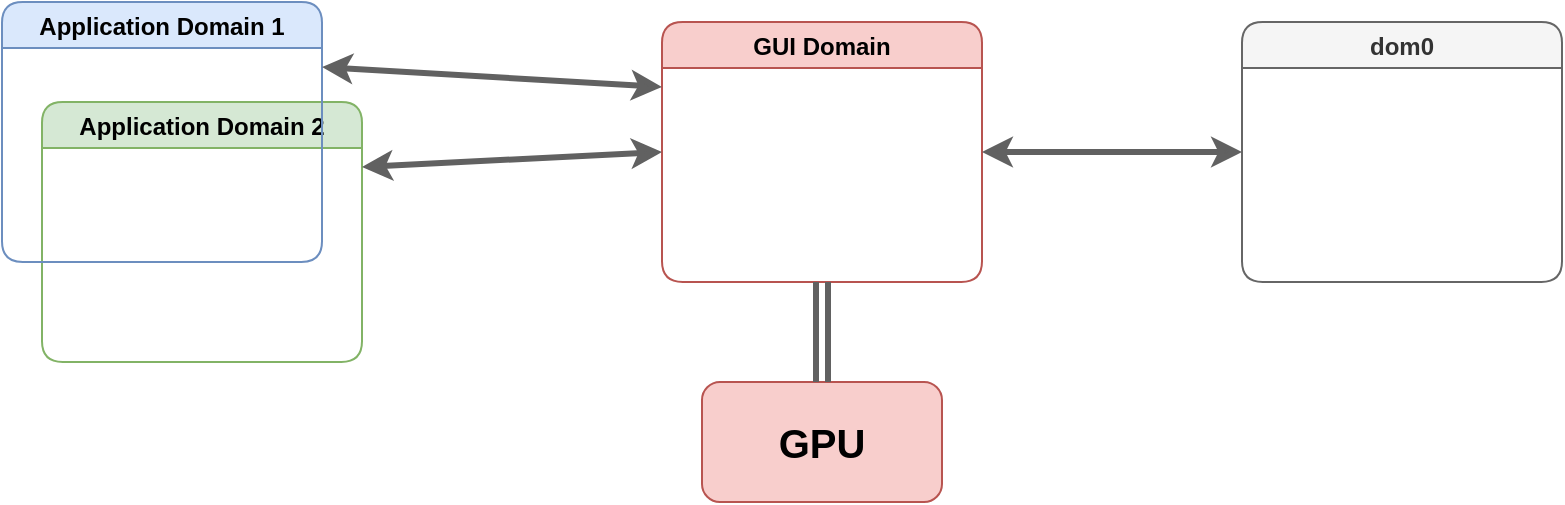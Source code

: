 <mxfile version="12.5.5" type="device"><diagram id="y9yuYFJlzVnV-GFgSfWg" name="Page-1"><mxGraphModel dx="1360" dy="831" grid="1" gridSize="10" guides="1" tooltips="1" connect="1" arrows="1" fold="1" page="1" pageScale="1" pageWidth="827" pageHeight="1169" math="0" shadow="0"><root><mxCell id="0"/><mxCell id="1" parent="0"/><mxCell id="Ns9pXRt0X4LLebf6ENx6-1" value="GUI Domain" style="swimlane;fillColor=#f8cecc;strokeColor=#b85450;rounded=1;" vertex="1" parent="1"><mxGeometry x="350" y="40" width="160" height="130" as="geometry"/></mxCell><mxCell id="Ns9pXRt0X4LLebf6ENx6-2" value="Application Domain 2" style="swimlane;fillColor=#d5e8d4;strokeColor=#82b366;rounded=1;" vertex="1" parent="1"><mxGeometry x="40" y="80" width="160" height="130" as="geometry"/></mxCell><mxCell id="Ns9pXRt0X4LLebf6ENx6-3" value="Application Domain 1" style="swimlane;fillColor=#dae8fc;strokeColor=#6c8ebf;rounded=1;" vertex="1" parent="1"><mxGeometry x="20" y="30" width="160" height="130" as="geometry"/></mxCell><mxCell id="Ns9pXRt0X4LLebf6ENx6-4" value="dom0" style="swimlane;fillColor=#f5f5f5;strokeColor=#666666;rounded=1;fontColor=#333333;" vertex="1" parent="1"><mxGeometry x="640" y="40" width="160" height="130" as="geometry"/></mxCell><mxCell id="Ns9pXRt0X4LLebf6ENx6-7" value="" style="endArrow=classic;startArrow=classic;html=1;strokeColor=#616161;strokeWidth=3;entryX=0;entryY=0.25;entryDx=0;entryDy=0;exitX=1;exitY=0.25;exitDx=0;exitDy=0;" edge="1" parent="1" source="Ns9pXRt0X4LLebf6ENx6-3" target="Ns9pXRt0X4LLebf6ENx6-1"><mxGeometry width="50" height="50" relative="1" as="geometry"><mxPoint x="20" y="280" as="sourcePoint"/><mxPoint x="70" y="230" as="targetPoint"/></mxGeometry></mxCell><mxCell id="Ns9pXRt0X4LLebf6ENx6-8" value="" style="endArrow=classic;startArrow=classic;html=1;strokeColor=#616161;strokeWidth=3;entryX=0;entryY=0.5;entryDx=0;entryDy=0;exitX=1;exitY=0.25;exitDx=0;exitDy=0;" edge="1" parent="1" source="Ns9pXRt0X4LLebf6ENx6-2" target="Ns9pXRt0X4LLebf6ENx6-1"><mxGeometry width="50" height="50" relative="1" as="geometry"><mxPoint x="190" y="72.5" as="sourcePoint"/><mxPoint x="360" y="82.5" as="targetPoint"/></mxGeometry></mxCell><mxCell id="Ns9pXRt0X4LLebf6ENx6-9" value="" style="endArrow=classic;startArrow=classic;html=1;strokeColor=#616161;strokeWidth=3;entryX=0;entryY=0.5;entryDx=0;entryDy=0;" edge="1" parent="1" target="Ns9pXRt0X4LLebf6ENx6-4"><mxGeometry width="50" height="50" relative="1" as="geometry"><mxPoint x="510" y="105" as="sourcePoint"/><mxPoint x="660" y="101.25" as="targetPoint"/></mxGeometry></mxCell><mxCell id="Ns9pXRt0X4LLebf6ENx6-11" value="GPU" style="rounded=1;whiteSpace=wrap;html=1;fontStyle=1;fontSize=20;fillColor=#f8cecc;strokeColor=#b85450;" vertex="1" parent="1"><mxGeometry x="370" y="220" width="120" height="60" as="geometry"/></mxCell><mxCell id="Ns9pXRt0X4LLebf6ENx6-12" value="" style="shape=link;html=1;strokeColor=#616161;strokeWidth=3;fontSize=20;entryX=0.5;entryY=1;entryDx=0;entryDy=0;exitX=0.5;exitY=0;exitDx=0;exitDy=0;" edge="1" parent="1" source="Ns9pXRt0X4LLebf6ENx6-11" target="Ns9pXRt0X4LLebf6ENx6-1"><mxGeometry width="50" height="50" relative="1" as="geometry"><mxPoint x="410" y="220" as="sourcePoint"/><mxPoint x="460" y="170" as="targetPoint"/></mxGeometry></mxCell></root></mxGraphModel></diagram></mxfile>